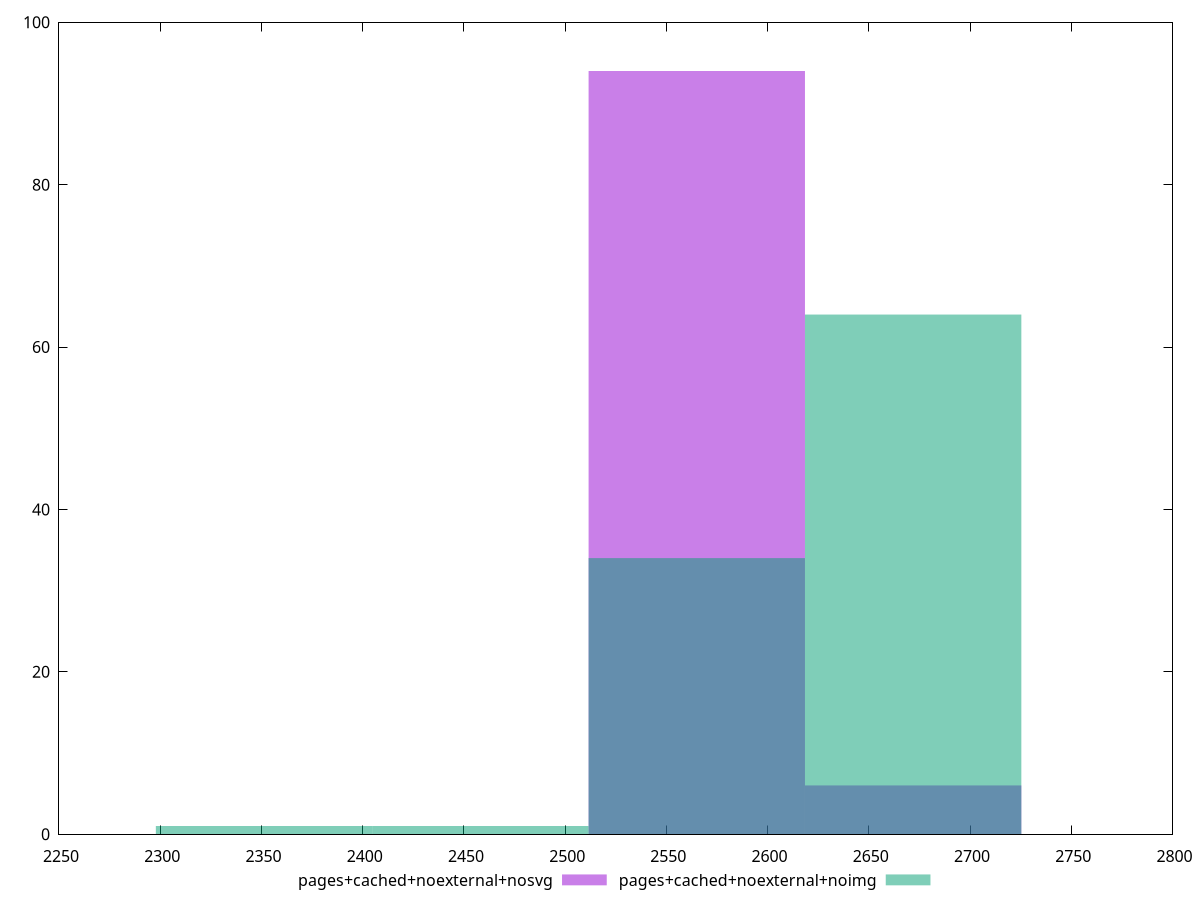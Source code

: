 reset
set terminal svg size 640, 500 enhanced background rgb 'white'
set output "report_00007_2020-12-11T15:55:29.892Z/speed-index/comparison/histogram/7_vs_8.svg"

$pagesCachedNoexternalNosvg <<EOF
2565.021980202646 94
2671.897896044423 6
EOF

$pagesCachedNoexternalNoimg <<EOF
2565.021980202646 34
2671.897896044423 64
2458.146064360869 1
2351.2701485190923 1
EOF

set key outside below
set boxwidth 106.87591584177692
set yrange [0:100]
set style fill transparent solid 0.5 noborder

plot \
  $pagesCachedNoexternalNosvg title "pages+cached+noexternal+nosvg" with boxes, \
  $pagesCachedNoexternalNoimg title "pages+cached+noexternal+noimg" with boxes, \


reset